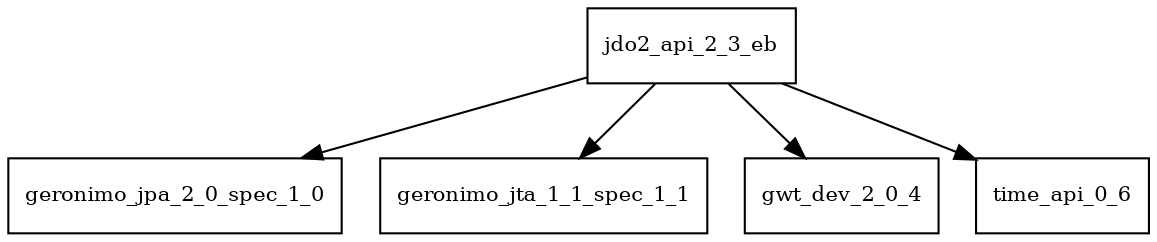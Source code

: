 digraph jdo2_api_2_3_eb_dependencies {
  node [shape = box, fontsize=10.0];
  jdo2_api_2_3_eb -> geronimo_jpa_2_0_spec_1_0;
  jdo2_api_2_3_eb -> geronimo_jta_1_1_spec_1_1;
  jdo2_api_2_3_eb -> gwt_dev_2_0_4;
  jdo2_api_2_3_eb -> time_api_0_6;
}
